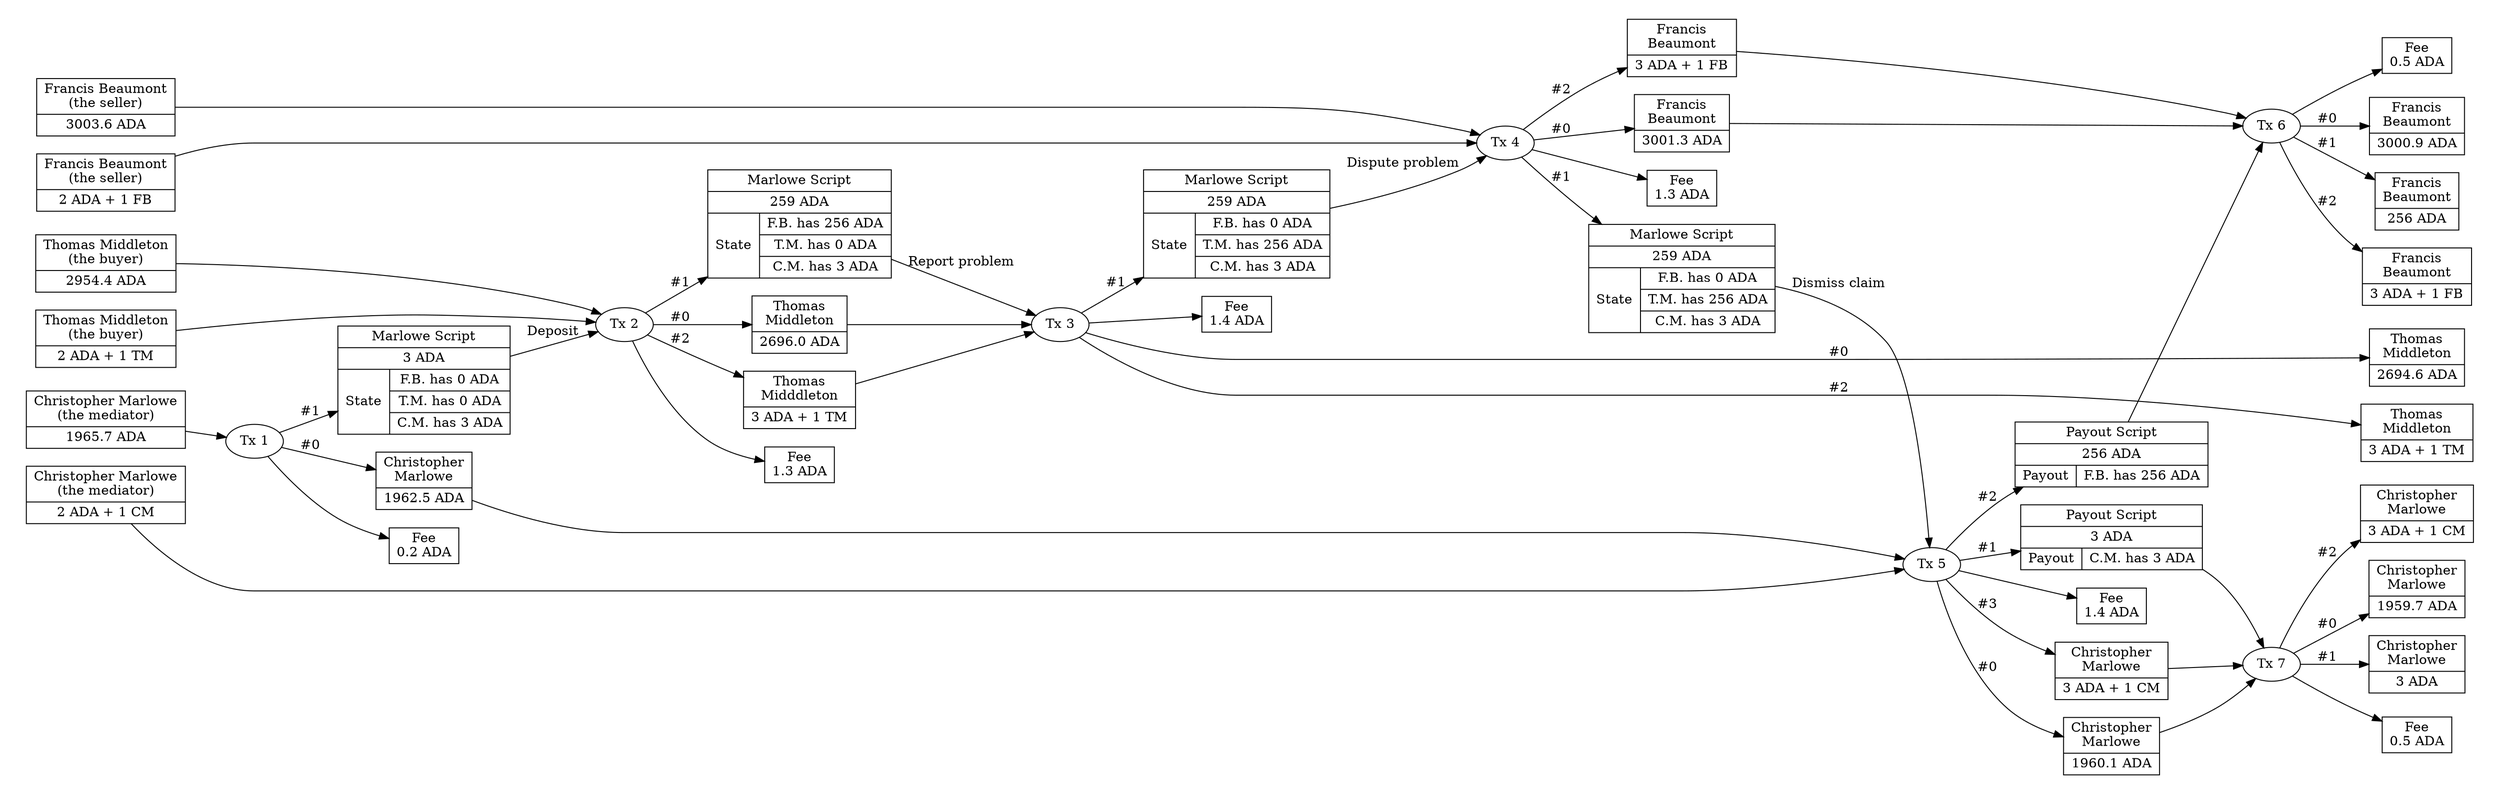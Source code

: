 digraph ConfirmClaimTx {


rankdir=LR

node [shape=record]


subgraph cluster_0 {

peripheries=0

  subgraph cluster_0s {

  peripheries=0

  Tx0SellerAda [label="Francis Beaumont\n(the seller)|3003.6 ADA"]

  Tx0SellerToken [label="Francis Beaumont\n(the seller)|2 ADA + 1 FB"]

  }

  subgraph cluster_0b {

  peripheries=0

  Tx0BuyerAda [label="Thomas Middleton\n(the buyer)|2954.4 ADA"]
  Tx0BuyerToken [label="Thomas Middleton\n(the buyer)|2 ADA + 1 TM"]

  }

  subgraph cluster_0m {

  peripheries=0

  Tx0MediatorAda [label="Christopher Marlowe\n(the mediator)|1965.7 ADA"]

  Tx0MediatorToken [label="Christopher Marlowe\n(the mediator)|2 ADA + 1 CM"]

  }

}


Tx1 [shape=oval label="Tx 1"]

Tx0MediatorAda -> Tx1


Tx1_0 [label="Christopher\nMarlowe|1962.5 ADA"]

Tx1 -> Tx1_0 [label="#0"]


Tx1_1 [label="Marlowe Script|3 ADA|{State|{F.B. has 0 ADA|T.M. has 0 ADA|C.M. has 3 ADA}}"]

Tx1 -> Tx1_1 [label="#1"]


Tx1_Fee [label="Fee\n0.2 ADA"]

Tx1 -> Tx1_Fee


Tx2 [shape=oval label="Tx 2"]

Tx1_1 -> Tx2 [label="Deposit"]

Tx0BuyerAda -> Tx2

Tx0BuyerToken -> Tx2


subgraph cluster_2 {

peripheries=0

Tx2_0 [label="Thomas\nMiddleton|2696.0 ADA"]

Tx2_2 [label="Thomas\nMidddleton|3 ADA + 1 TM"]

}

Tx2 -> Tx2_0 [label="#0"]

Tx2 -> Tx2_2 [label="#2"]


Tx2_1 [label="Marlowe Script|259 ADA|{State|{F.B. has 256 ADA|T.M. has 0 ADA|C.M. has 3 ADA}}"]

Tx2 -> Tx2_1 [label="#1"]


Tx2_Fee [label="Fee\n1.3 ADA"]

Tx2 -> Tx2_Fee


Tx3 [shape=oval label="Tx 3"]

Tx2_1 -> Tx3 [label="Report problem"]

Tx2_0 -> Tx3

Tx2_2 -> Tx3


Tx3_1 [label="Marlowe Script|259 ADA|{State|{F.B. has 0 ADA|T.M. has 256 ADA|C.M. has 3 ADA}}"]

Tx3 -> Tx3_1 [label="#1"]


Tx3_Fee [label="Fee\n1.4 ADA"]

Tx3 -> Tx3_Fee


Tx4 [shape=oval label="Tx 4"]

Tx3_1 -> Tx4 [label="Dispute problem"]

Tx0SellerAda -> Tx4

Tx0SellerToken -> Tx4


subgraph cluster_4 {

peripheries=0

Tx4_0 [label="Francis\nBeaumont|3001.3 ADA"]

Tx4_2 [label="Francis\nBeaumont|3 ADA + 1 FB"]

}

Tx4 -> Tx4_0 [label="#0"]

Tx4 -> Tx4_2 [label="#2"]


Tx4_1 [label="Marlowe Script|259 ADA|{State|{F.B. has 0 ADA|T.M. has 256 ADA|C.M. has 3 ADA}}"]

Tx4 -> Tx4_1 [label="#1"]


Tx4_Fee [label="Fee\n1.3 ADA"]

Tx4 -> Tx4_Fee


Tx5 [shape=oval label="Tx 5"]

Tx4_1 -> Tx5 [label="Dismiss claim"]

Tx1_0 -> Tx5

Tx0MediatorToken -> Tx5


subgraph cluster_5 {

peripheries=0

Tx5_0 [label="Christopher\nMarlowe|1960.1 ADA"]

Tx5_3 [label="Christopher\nMarlowe|3 ADA + 1 CM"]

}

Tx5 -> Tx5_0 [label="#0"]

Tx5 -> Tx5_3 [label="#3"]


subgraph cluster_5p {

peripheries=0

Tx5_1 [label="Payout Script|3 ADA|{Payout|C.M. has 3 ADA}"]

Tx5_2 [label="Payout Script|256 ADA|{Payout|F.B. has 256 ADA}"]

}

Tx5 -> Tx5_1 [label="#1"]

Tx5 -> Tx5_2 [label="#2"]


Tx5_Fee [label="Fee\n1.4 ADA"]

Tx5 -> Tx5_Fee


Tx6 [shape=oval label="Tx 6"]

Tx4_0 -> Tx6

Tx4_2 -> Tx6

Tx5_2 -> Tx6


Tx6_Fee [label="Fee\n0.5 ADA"]

Tx6 -> Tx6_Fee


Tx7 [shape=oval label="Tx 7"]

Tx5_0 -> Tx7

Tx5_3 -> Tx7

Tx5_1 -> Tx7


Tx7_Fee [label="Fee\n0.5 ADA"]

Tx7 -> Tx7_Fee


subgraph cluster_x {

peripheries=0

  subgraph cluster_3 {

  peripheries=0

  Tx3_0 [label="Thomas\nMiddleton|2694.6 ADA"]

  Tx3_2 [label="Thomas\nMiddleton|3 ADA + 1 TM"]

  }

  subgraph cluster_6 {

  peripheries=0

  Tx6_0 [label="Francis\nBeaumont|3000.9 ADA"]

  Tx6_1 [label="Francis\nBeaumont|256 ADA"]

  Tx6_2 [label="Francis\nBeaumont|3 ADA + 1 FB"]

  }

  subgraph cluster_7 {

  peripheries=0

  Tx7_0 [label="Christopher\nMarlowe|1959.7 ADA"]

  Tx7_1 [label="Christopher\nMarlowe|3 ADA"]

  Tx7_2 [label="Christopher\nMarlowe|3 ADA + 1 CM"]

  }

}


Tx3 -> Tx3_0 [label="#0"]

Tx3 -> Tx3_2 [label="#2"]


Tx6 -> Tx6_0 [label="#0"]

Tx6 -> Tx6_1 [label="#1"]

Tx6 -> Tx6_2 [label="#2"]


Tx7 -> Tx7_0 [label="#0"]

Tx7 -> Tx7_1 [label="#1"]

Tx7 -> Tx7_2 [label="#2"]


}
